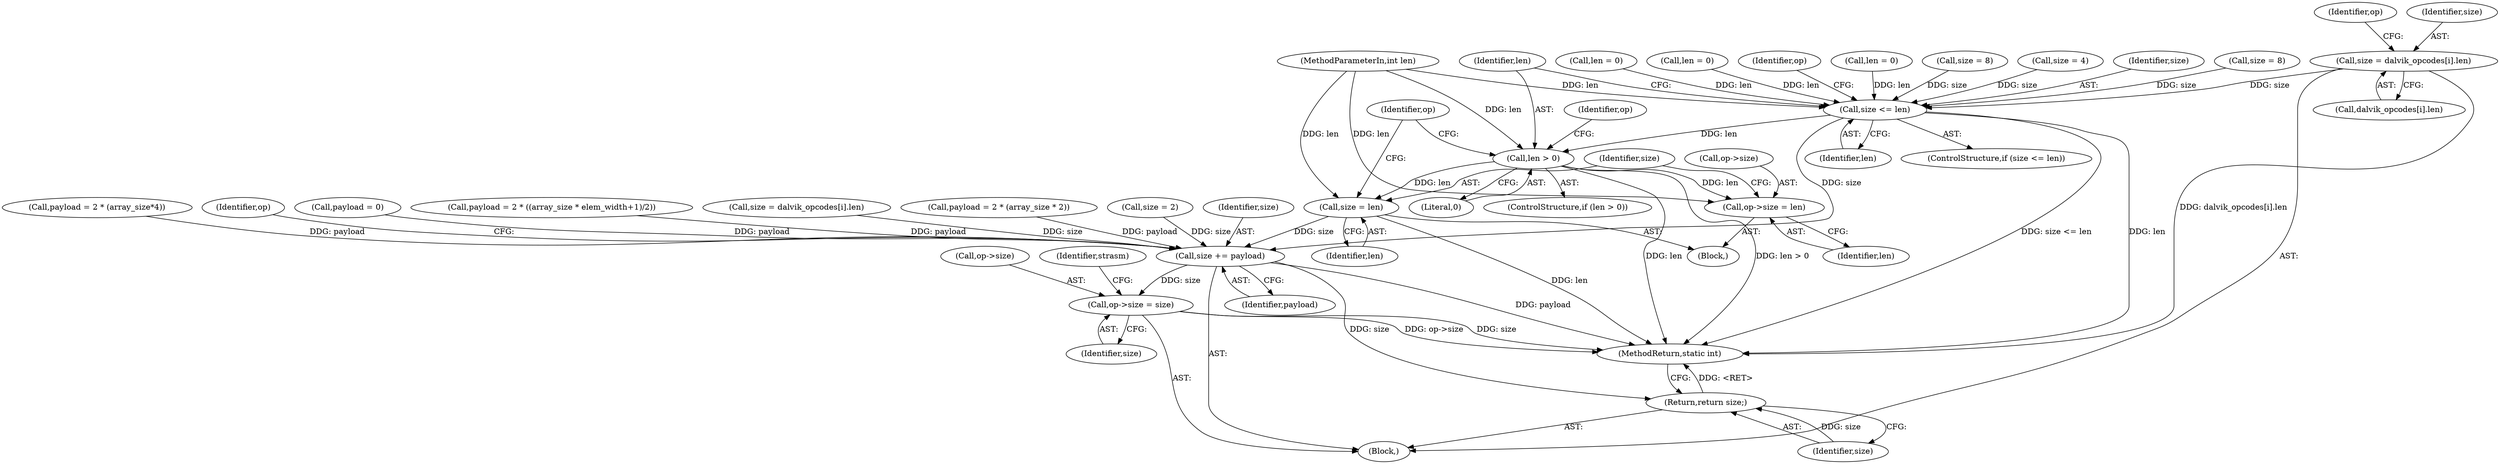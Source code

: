 digraph "0_radare2_f41e941341e44aa86edd4483c4487ec09a074257@array" {
"1000148" [label="(Call,size = dalvik_opcodes[i].len)"];
"1000356" [label="(Call,size <= len)"];
"1002168" [label="(Call,len > 0)"];
"1002177" [label="(Call,op->size = len)"];
"1002182" [label="(Call,size = len)"];
"1002190" [label="(Call,size += payload)"];
"1002193" [label="(Call,op->size = size)"];
"1002200" [label="(Return,return size;)"];
"1002167" [label="(ControlStructure,if (len > 0))"];
"1002194" [label="(Call,op->size)"];
"1002202" [label="(MethodReturn,static int)"];
"1002197" [label="(Identifier,size)"];
"1002168" [label="(Call,len > 0)"];
"1000346" [label="(Call,len = 0)"];
"1000381" [label="(Call,size = dalvik_opcodes[i].len)"];
"1002183" [label="(Identifier,size)"];
"1000230" [label="(Call,payload = 2 * (array_size * 2))"];
"1002200" [label="(Return,return size;)"];
"1000343" [label="(Call,size = 8)"];
"1002171" [label="(Block,)"];
"1000148" [label="(Call,size = dalvik_opcodes[i].len)"];
"1002130" [label="(Call,size = 2)"];
"1000358" [label="(Identifier,len)"];
"1000130" [label="(MethodParameterIn,int len)"];
"1002170" [label="(Literal,0)"];
"1002182" [label="(Call,size = len)"];
"1002191" [label="(Identifier,size)"];
"1000265" [label="(Call,size = 4)"];
"1000268" [label="(Call,payload = 2 * (array_size*4))"];
"1000162" [label="(Identifier,op)"];
"1000357" [label="(Identifier,size)"];
"1002195" [label="(Identifier,op)"];
"1000131" [label="(Block,)"];
"1002169" [label="(Identifier,len)"];
"1000356" [label="(Call,size <= len)"];
"1000150" [label="(Call,dalvik_opcodes[i].len)"];
"1002184" [label="(Identifier,len)"];
"1002178" [label="(Call,op->size)"];
"1000136" [label="(Call,payload = 0)"];
"1000227" [label="(Call,size = 8)"];
"1000355" [label="(ControlStructure,if (size <= len))"];
"1002174" [label="(Identifier,op)"];
"1002193" [label="(Call,op->size = size)"];
"1002199" [label="(Identifier,strasm)"];
"1002192" [label="(Identifier,payload)"];
"1000237" [label="(Call,len = 0)"];
"1000149" [label="(Identifier,size)"];
"1000275" [label="(Call,len = 0)"];
"1002177" [label="(Call,op->size = len)"];
"1002201" [label="(Identifier,size)"];
"1002181" [label="(Identifier,len)"];
"1000332" [label="(Call,payload = 2 * ((array_size * elem_width+1)/2))"];
"1000362" [label="(Identifier,op)"];
"1002187" [label="(Identifier,op)"];
"1002190" [label="(Call,size += payload)"];
"1000148" -> "1000131"  [label="AST: "];
"1000148" -> "1000150"  [label="CFG: "];
"1000149" -> "1000148"  [label="AST: "];
"1000150" -> "1000148"  [label="AST: "];
"1000162" -> "1000148"  [label="CFG: "];
"1000148" -> "1002202"  [label="DDG: dalvik_opcodes[i].len"];
"1000148" -> "1000356"  [label="DDG: size"];
"1000356" -> "1000355"  [label="AST: "];
"1000356" -> "1000358"  [label="CFG: "];
"1000357" -> "1000356"  [label="AST: "];
"1000358" -> "1000356"  [label="AST: "];
"1000362" -> "1000356"  [label="CFG: "];
"1002169" -> "1000356"  [label="CFG: "];
"1000356" -> "1002202"  [label="DDG: size <= len"];
"1000356" -> "1002202"  [label="DDG: len"];
"1000343" -> "1000356"  [label="DDG: size"];
"1000227" -> "1000356"  [label="DDG: size"];
"1000265" -> "1000356"  [label="DDG: size"];
"1000237" -> "1000356"  [label="DDG: len"];
"1000346" -> "1000356"  [label="DDG: len"];
"1000275" -> "1000356"  [label="DDG: len"];
"1000130" -> "1000356"  [label="DDG: len"];
"1000356" -> "1002168"  [label="DDG: len"];
"1000356" -> "1002190"  [label="DDG: size"];
"1002168" -> "1002167"  [label="AST: "];
"1002168" -> "1002170"  [label="CFG: "];
"1002169" -> "1002168"  [label="AST: "];
"1002170" -> "1002168"  [label="AST: "];
"1002174" -> "1002168"  [label="CFG: "];
"1002187" -> "1002168"  [label="CFG: "];
"1002168" -> "1002202"  [label="DDG: len > 0"];
"1002168" -> "1002202"  [label="DDG: len"];
"1000130" -> "1002168"  [label="DDG: len"];
"1002168" -> "1002177"  [label="DDG: len"];
"1002168" -> "1002182"  [label="DDG: len"];
"1002177" -> "1002171"  [label="AST: "];
"1002177" -> "1002181"  [label="CFG: "];
"1002178" -> "1002177"  [label="AST: "];
"1002181" -> "1002177"  [label="AST: "];
"1002183" -> "1002177"  [label="CFG: "];
"1000130" -> "1002177"  [label="DDG: len"];
"1002182" -> "1002171"  [label="AST: "];
"1002182" -> "1002184"  [label="CFG: "];
"1002183" -> "1002182"  [label="AST: "];
"1002184" -> "1002182"  [label="AST: "];
"1002187" -> "1002182"  [label="CFG: "];
"1002182" -> "1002202"  [label="DDG: len"];
"1000130" -> "1002182"  [label="DDG: len"];
"1002182" -> "1002190"  [label="DDG: size"];
"1002190" -> "1000131"  [label="AST: "];
"1002190" -> "1002192"  [label="CFG: "];
"1002191" -> "1002190"  [label="AST: "];
"1002192" -> "1002190"  [label="AST: "];
"1002195" -> "1002190"  [label="CFG: "];
"1002190" -> "1002202"  [label="DDG: payload"];
"1000332" -> "1002190"  [label="DDG: payload"];
"1000268" -> "1002190"  [label="DDG: payload"];
"1000230" -> "1002190"  [label="DDG: payload"];
"1000136" -> "1002190"  [label="DDG: payload"];
"1002130" -> "1002190"  [label="DDG: size"];
"1000381" -> "1002190"  [label="DDG: size"];
"1002190" -> "1002193"  [label="DDG: size"];
"1002190" -> "1002200"  [label="DDG: size"];
"1002193" -> "1000131"  [label="AST: "];
"1002193" -> "1002197"  [label="CFG: "];
"1002194" -> "1002193"  [label="AST: "];
"1002197" -> "1002193"  [label="AST: "];
"1002199" -> "1002193"  [label="CFG: "];
"1002193" -> "1002202"  [label="DDG: op->size"];
"1002193" -> "1002202"  [label="DDG: size"];
"1002200" -> "1000131"  [label="AST: "];
"1002200" -> "1002201"  [label="CFG: "];
"1002201" -> "1002200"  [label="AST: "];
"1002202" -> "1002200"  [label="CFG: "];
"1002200" -> "1002202"  [label="DDG: <RET>"];
"1002201" -> "1002200"  [label="DDG: size"];
}

